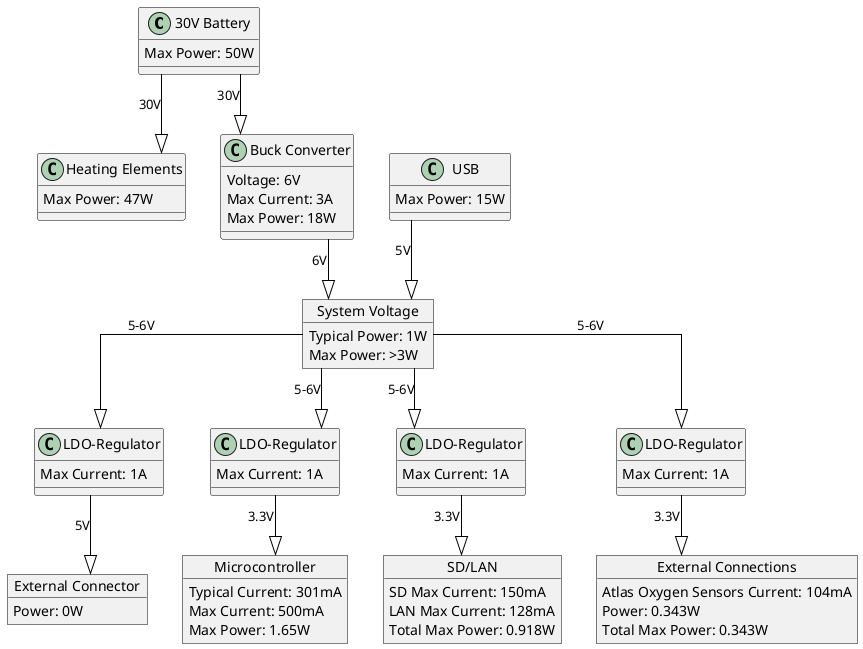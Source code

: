@startuml Power
skinparam class {
  BorderColor Black
  ArrowColor Black
}

skinparam object {
  BorderColor Black
  ArrowColor Black
}

skinparam linetype ortho

class "30V Battery" as bat {
    Max Power: 50W
}
class "Heating Elements" as heat {
    Max Power: 47W
}
class "Buck Converter" as buck {
    Voltage: 6V
    Max Current: 3A
    Max Power: 18W
}
class "LDO-Regulator" as five {
    Max Current: 1A
}
class "LDO-Regulator" as three_one {
    Max Current: 1A
}
class "LDO-Regulator" as three_two {
    Max Current: 1A
}
class "LDO-Regulator" as three_three {
    Max Current: 1A
}
class "USB" as usb {
    Max Power: 15W
}

object "Microcontroller" as mc {
    Typical Current: 301mA
    Max Current: 500mA
    Max Power: 1.65W
}
object "SD/LAN" as sd {
    SD Max Current: 150mA
    LAN Max Current: 128mA
    Total Max Power: 0.918W
}
object "External Connections" as ext_sens {
    Atlas Oxygen Sensors Current: 104mA
    Power: 0.343W
    Total Max Power: 0.343W
}
object "External Connector" as ext_conn {
    Power: 0W
}
object "System Voltage" as sysvol {
    Typical Power: 1W
    Max Power: >3W
}

bat -down-|> heat : "30V"
bat -down-|> buck : "30V"
buck -down-|> sysvol : "6V"
usb -down-|> sysvol : "5V"
sysvol -down-|> five : "5-6V"
sysvol -down-|> three_one : "5-6V"
sysvol -down-|> three_two : "5-6V"
sysvol -down-|> three_three : "5-6V"
three_one -down-|> mc : "3.3V"
three_two -down-|> sd : "3.3V"
three_three -down-|> ext_sens : "3.3V"
five -down-|> ext_conn : "5V"
@enduml